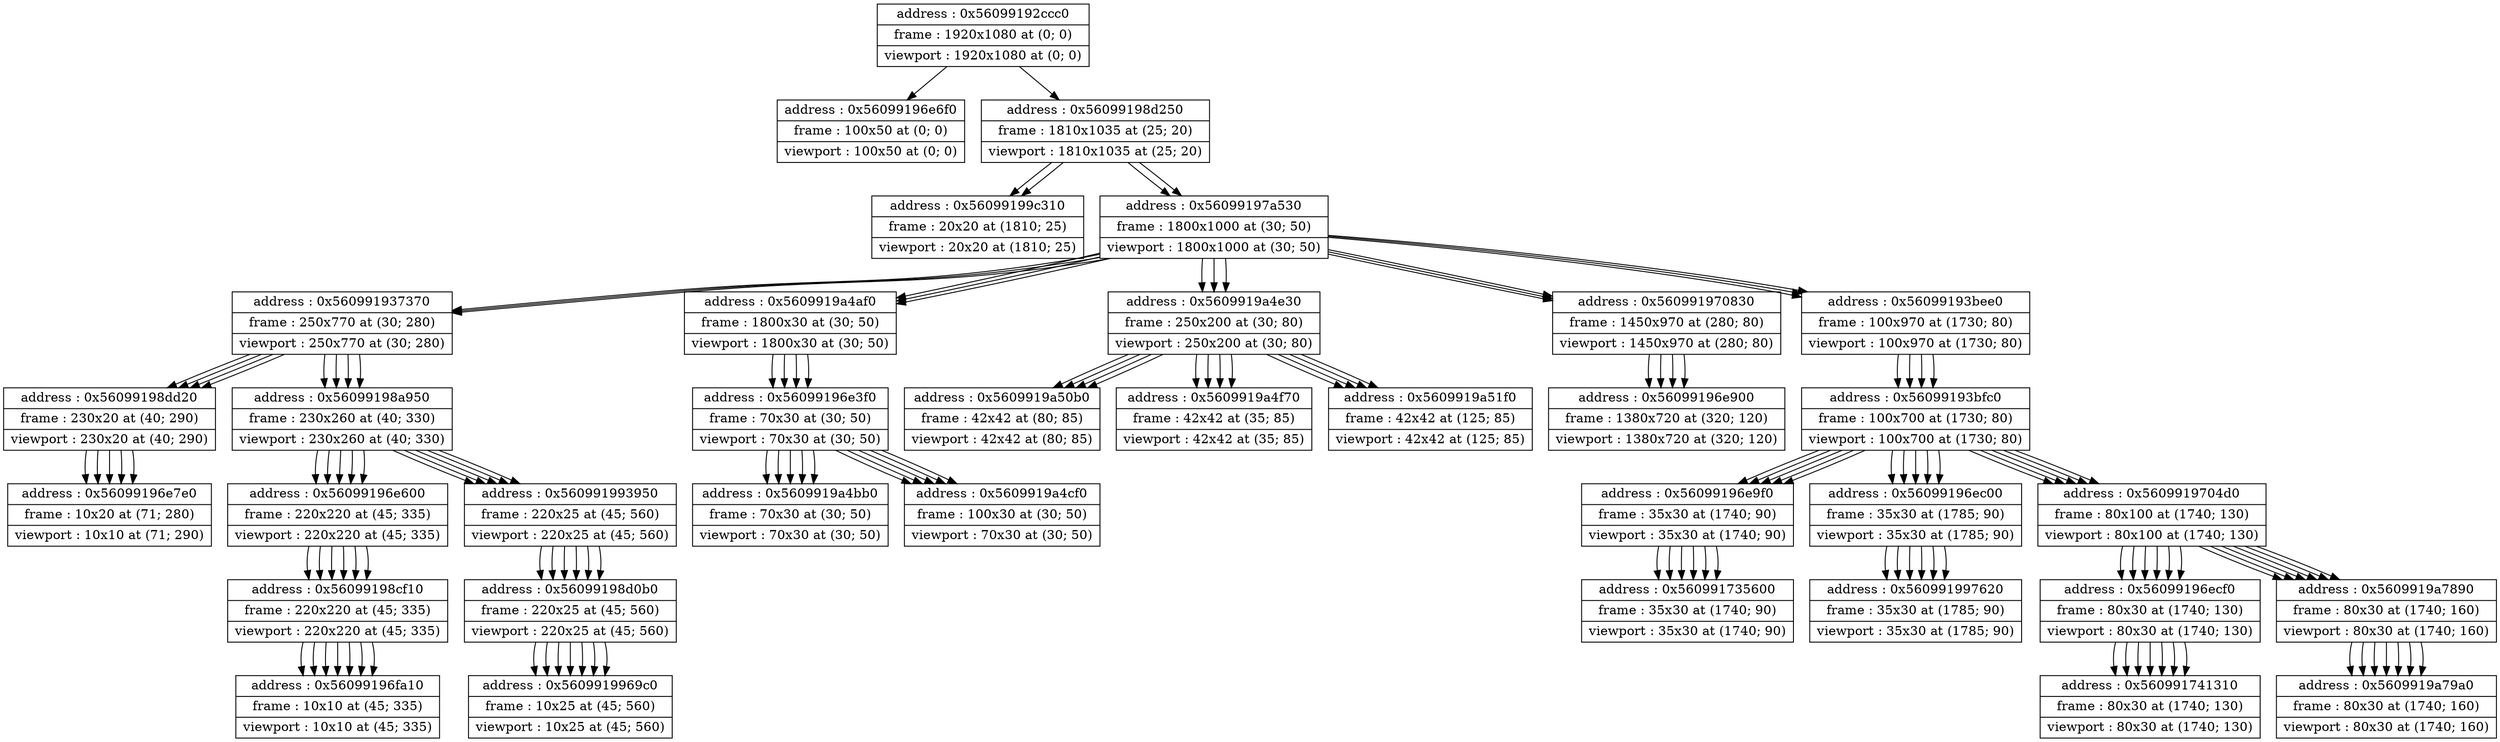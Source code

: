 digraph {
	node [shape=record]
	node0x56099196e6f0 [label = "{address : 0x56099196e6f0 |frame : 100x50 at (0; 0) |viewport : 100x50 at (0; 0)}"];

	node0x56099199c310 [label = "{address : 0x56099199c310 |frame : 20x20 at (1810; 25) |viewport : 20x20 at (1810; 25)}"];

	node0x56099193bfc0 [label = "{address : 0x56099193bfc0 |frame : 100x700 at (1730; 80) |viewport : 100x700 at (1730; 80)}"];

	 node0x56099193bfc0 -> node0x56099196e9f0 [color=black];
	node0x56099196e9f0 [label = "{address : 0x56099196e9f0 |frame : 35x30 at (1740; 90) |viewport : 35x30 at (1740; 90)}"];

	 node0x56099196e9f0 -> node0x560991735600 [color=black];
	node0x560991735600 [label = "{address : 0x560991735600 |frame : 35x30 at (1740; 90) |viewport : 35x30 at (1740; 90)}"];

	 node0x56099193bfc0 -> node0x56099196ec00 [color=black];
	node0x56099196ec00 [label = "{address : 0x56099196ec00 |frame : 35x30 at (1785; 90) |viewport : 35x30 at (1785; 90)}"];

	 node0x56099196ec00 -> node0x560991997620 [color=black];
	node0x560991997620 [label = "{address : 0x560991997620 |frame : 35x30 at (1785; 90) |viewport : 35x30 at (1785; 90)}"];

	 node0x56099193bfc0 -> node0x5609919704d0 [color=black];
	node0x5609919704d0 [label = "{address : 0x5609919704d0 |frame : 80x100 at (1740; 130) |viewport : 80x100 at (1740; 130)}"];

	 node0x5609919704d0 -> node0x56099196ecf0 [color=black];
	node0x56099196ecf0 [label = "{address : 0x56099196ecf0 |frame : 80x30 at (1740; 130) |viewport : 80x30 at (1740; 130)}"];

	 node0x56099196ecf0 -> node0x560991741310 [color=black];
	node0x560991741310 [label = "{address : 0x560991741310 |frame : 80x30 at (1740; 130) |viewport : 80x30 at (1740; 130)}"];

	 node0x5609919704d0 -> node0x5609919a7890 [color=black];
	node0x5609919a7890 [label = "{address : 0x5609919a7890 |frame : 80x30 at (1740; 160) |viewport : 80x30 at (1740; 160)}"];

	 node0x5609919a7890 -> node0x5609919a79a0 [color=black];
	node0x5609919a79a0 [label = "{address : 0x5609919a79a0 |frame : 80x30 at (1740; 160) |viewport : 80x30 at (1740; 160)}"];

	node0x5609919704d0 [label = "{address : 0x5609919704d0 |frame : 80x100 at (1740; 130) |viewport : 80x100 at (1740; 130)}"];

	 node0x5609919704d0 -> node0x56099196ecf0 [color=black];
	node0x56099196ecf0 [label = "{address : 0x56099196ecf0 |frame : 80x30 at (1740; 130) |viewport : 80x30 at (1740; 130)}"];

	 node0x56099196ecf0 -> node0x560991741310 [color=black];
	node0x560991741310 [label = "{address : 0x560991741310 |frame : 80x30 at (1740; 130) |viewport : 80x30 at (1740; 130)}"];

	 node0x5609919704d0 -> node0x5609919a7890 [color=black];
	node0x5609919a7890 [label = "{address : 0x5609919a7890 |frame : 80x30 at (1740; 160) |viewport : 80x30 at (1740; 160)}"];

	 node0x5609919a7890 -> node0x5609919a79a0 [color=black];
	node0x5609919a79a0 [label = "{address : 0x5609919a79a0 |frame : 80x30 at (1740; 160) |viewport : 80x30 at (1740; 160)}"];

	node0x560991937370 [label = "{address : 0x560991937370 |frame : 250x770 at (30; 280) |viewport : 250x770 at (30; 280)}"];

	 node0x560991937370 -> node0x56099198dd20 [color=black];
	node0x56099198dd20 [label = "{address : 0x56099198dd20 |frame : 230x20 at (40; 290) |viewport : 230x20 at (40; 290)}"];

	 node0x56099198dd20 -> node0x56099196e7e0 [color=black];
	node0x56099196e7e0 [label = "{address : 0x56099196e7e0 |frame : 10x20 at (71; 280) |viewport : 10x10 at (71; 290)}"];

	 node0x560991937370 -> node0x56099198a950 [color=black];
	node0x56099198a950 [label = "{address : 0x56099198a950 |frame : 230x260 at (40; 330) |viewport : 230x260 at (40; 330)}"];

	 node0x56099198a950 -> node0x56099196e600 [color=black];
	node0x56099196e600 [label = "{address : 0x56099196e600 |frame : 220x220 at (45; 335) |viewport : 220x220 at (45; 335)}"];

	 node0x56099196e600 -> node0x56099198cf10 [color=black];
	node0x56099198cf10 [label = "{address : 0x56099198cf10 |frame : 220x220 at (45; 335) |viewport : 220x220 at (45; 335)}"];

	 node0x56099198cf10 -> node0x56099196fa10 [color=black];
	node0x56099196fa10 [label = "{address : 0x56099196fa10 |frame : 10x10 at (45; 335) |viewport : 10x10 at (45; 335)}"];

	 node0x56099198a950 -> node0x560991993950 [color=black];
	node0x560991993950 [label = "{address : 0x560991993950 |frame : 220x25 at (45; 560) |viewport : 220x25 at (45; 560)}"];

	 node0x560991993950 -> node0x56099198d0b0 [color=black];
	node0x56099198d0b0 [label = "{address : 0x56099198d0b0 |frame : 220x25 at (45; 560) |viewport : 220x25 at (45; 560)}"];

	 node0x56099198d0b0 -> node0x5609919969c0 [color=black];
	node0x5609919969c0 [label = "{address : 0x5609919969c0 |frame : 10x25 at (45; 560) |viewport : 10x25 at (45; 560)}"];

	node0x5609919a50b0 [label = "{address : 0x5609919a50b0 |frame : 42x42 at (80; 85) |viewport : 42x42 at (80; 85)}"];

	node0x5609919a7890 [label = "{address : 0x5609919a7890 |frame : 80x30 at (1740; 160) |viewport : 80x30 at (1740; 160)}"];

	 node0x5609919a7890 -> node0x5609919a79a0 [color=black];
	node0x5609919a79a0 [label = "{address : 0x5609919a79a0 |frame : 80x30 at (1740; 160) |viewport : 80x30 at (1740; 160)}"];

	node0x56099198d250 [label = "{address : 0x56099198d250 |frame : 1810x1035 at (25; 20) |viewport : 1810x1035 at (25; 20)}"];

	 node0x56099198d250 -> node0x56099197a530 [color=black];
	node0x56099197a530 [label = "{address : 0x56099197a530 |frame : 1800x1000 at (30; 50) |viewport : 1800x1000 at (30; 50)}"];

	 node0x56099197a530 -> node0x5609919a4af0 [color=black];
	node0x5609919a4af0 [label = "{address : 0x5609919a4af0 |frame : 1800x30 at (30; 50) |viewport : 1800x30 at (30; 50)}"];

	 node0x5609919a4af0 -> node0x56099196e3f0 [color=black];
	node0x56099196e3f0 [label = "{address : 0x56099196e3f0 |frame : 70x30 at (30; 50) |viewport : 70x30 at (30; 50)}"];

	 node0x56099196e3f0 -> node0x5609919a4bb0 [color=black];
	node0x5609919a4bb0 [label = "{address : 0x5609919a4bb0 |frame : 70x30 at (30; 50) |viewport : 70x30 at (30; 50)}"];

	 node0x56099196e3f0 -> node0x5609919a4cf0 [color=black];
	node0x5609919a4cf0 [label = "{address : 0x5609919a4cf0 |frame : 100x30 at (30; 50) |viewport : 70x30 at (30; 50)}"];

	 node0x56099197a530 -> node0x5609919a4e30 [color=black];
	node0x5609919a4e30 [label = "{address : 0x5609919a4e30 |frame : 250x200 at (30; 80) |viewport : 250x200 at (30; 80)}"];

	 node0x5609919a4e30 -> node0x5609919a4f70 [color=black];
	node0x5609919a4f70 [label = "{address : 0x5609919a4f70 |frame : 42x42 at (35; 85) |viewport : 42x42 at (35; 85)}"];

	 node0x5609919a4e30 -> node0x5609919a50b0 [color=black];
	node0x5609919a50b0 [label = "{address : 0x5609919a50b0 |frame : 42x42 at (80; 85) |viewport : 42x42 at (80; 85)}"];

	 node0x5609919a4e30 -> node0x5609919a51f0 [color=black];
	node0x5609919a51f0 [label = "{address : 0x5609919a51f0 |frame : 42x42 at (125; 85) |viewport : 42x42 at (125; 85)}"];

	 node0x56099197a530 -> node0x560991937370 [color=black];
	node0x560991937370 [label = "{address : 0x560991937370 |frame : 250x770 at (30; 280) |viewport : 250x770 at (30; 280)}"];

	 node0x560991937370 -> node0x56099198dd20 [color=black];
	node0x56099198dd20 [label = "{address : 0x56099198dd20 |frame : 230x20 at (40; 290) |viewport : 230x20 at (40; 290)}"];

	 node0x56099198dd20 -> node0x56099196e7e0 [color=black];
	node0x56099196e7e0 [label = "{address : 0x56099196e7e0 |frame : 10x20 at (71; 280) |viewport : 10x10 at (71; 290)}"];

	 node0x560991937370 -> node0x56099198a950 [color=black];
	node0x56099198a950 [label = "{address : 0x56099198a950 |frame : 230x260 at (40; 330) |viewport : 230x260 at (40; 330)}"];

	 node0x56099198a950 -> node0x56099196e600 [color=black];
	node0x56099196e600 [label = "{address : 0x56099196e600 |frame : 220x220 at (45; 335) |viewport : 220x220 at (45; 335)}"];

	 node0x56099196e600 -> node0x56099198cf10 [color=black];
	node0x56099198cf10 [label = "{address : 0x56099198cf10 |frame : 220x220 at (45; 335) |viewport : 220x220 at (45; 335)}"];

	 node0x56099198cf10 -> node0x56099196fa10 [color=black];
	node0x56099196fa10 [label = "{address : 0x56099196fa10 |frame : 10x10 at (45; 335) |viewport : 10x10 at (45; 335)}"];

	 node0x56099198a950 -> node0x560991993950 [color=black];
	node0x560991993950 [label = "{address : 0x560991993950 |frame : 220x25 at (45; 560) |viewport : 220x25 at (45; 560)}"];

	 node0x560991993950 -> node0x56099198d0b0 [color=black];
	node0x56099198d0b0 [label = "{address : 0x56099198d0b0 |frame : 220x25 at (45; 560) |viewport : 220x25 at (45; 560)}"];

	 node0x56099198d0b0 -> node0x5609919969c0 [color=black];
	node0x5609919969c0 [label = "{address : 0x5609919969c0 |frame : 10x25 at (45; 560) |viewport : 10x25 at (45; 560)}"];

	 node0x56099197a530 -> node0x560991970830 [color=black];
	node0x560991970830 [label = "{address : 0x560991970830 |frame : 1450x970 at (280; 80) |viewport : 1450x970 at (280; 80)}"];

	 node0x560991970830 -> node0x56099196e900 [color=black];
	node0x56099196e900 [label = "{address : 0x56099196e900 |frame : 1380x720 at (320; 120) |viewport : 1380x720 at (320; 120)}"];

	 node0x56099197a530 -> node0x56099193bee0 [color=black];
	node0x56099193bee0 [label = "{address : 0x56099193bee0 |frame : 100x970 at (1730; 80) |viewport : 100x970 at (1730; 80)}"];

	 node0x56099193bee0 -> node0x56099193bfc0 [color=black];
	node0x56099193bfc0 [label = "{address : 0x56099193bfc0 |frame : 100x700 at (1730; 80) |viewport : 100x700 at (1730; 80)}"];

	 node0x56099193bfc0 -> node0x56099196e9f0 [color=black];
	node0x56099196e9f0 [label = "{address : 0x56099196e9f0 |frame : 35x30 at (1740; 90) |viewport : 35x30 at (1740; 90)}"];

	 node0x56099196e9f0 -> node0x560991735600 [color=black];
	node0x560991735600 [label = "{address : 0x560991735600 |frame : 35x30 at (1740; 90) |viewport : 35x30 at (1740; 90)}"];

	 node0x56099193bfc0 -> node0x56099196ec00 [color=black];
	node0x56099196ec00 [label = "{address : 0x56099196ec00 |frame : 35x30 at (1785; 90) |viewport : 35x30 at (1785; 90)}"];

	 node0x56099196ec00 -> node0x560991997620 [color=black];
	node0x560991997620 [label = "{address : 0x560991997620 |frame : 35x30 at (1785; 90) |viewport : 35x30 at (1785; 90)}"];

	 node0x56099193bfc0 -> node0x5609919704d0 [color=black];
	node0x5609919704d0 [label = "{address : 0x5609919704d0 |frame : 80x100 at (1740; 130) |viewport : 80x100 at (1740; 130)}"];

	 node0x5609919704d0 -> node0x56099196ecf0 [color=black];
	node0x56099196ecf0 [label = "{address : 0x56099196ecf0 |frame : 80x30 at (1740; 130) |viewport : 80x30 at (1740; 130)}"];

	 node0x56099196ecf0 -> node0x560991741310 [color=black];
	node0x560991741310 [label = "{address : 0x560991741310 |frame : 80x30 at (1740; 130) |viewport : 80x30 at (1740; 130)}"];

	 node0x5609919704d0 -> node0x5609919a7890 [color=black];
	node0x5609919a7890 [label = "{address : 0x5609919a7890 |frame : 80x30 at (1740; 160) |viewport : 80x30 at (1740; 160)}"];

	 node0x5609919a7890 -> node0x5609919a79a0 [color=black];
	node0x5609919a79a0 [label = "{address : 0x5609919a79a0 |frame : 80x30 at (1740; 160) |viewport : 80x30 at (1740; 160)}"];

	 node0x56099198d250 -> node0x56099199c310 [color=black];
	node0x56099199c310 [label = "{address : 0x56099199c310 |frame : 20x20 at (1810; 25) |viewport : 20x20 at (1810; 25)}"];

	node0x56099196e7e0 [label = "{address : 0x56099196e7e0 |frame : 10x20 at (71; 280) |viewport : 10x10 at (71; 290)}"];

	node0x5609919a51f0 [label = "{address : 0x5609919a51f0 |frame : 42x42 at (125; 85) |viewport : 42x42 at (125; 85)}"];

	node0x5609919a4f70 [label = "{address : 0x5609919a4f70 |frame : 42x42 at (35; 85) |viewport : 42x42 at (35; 85)}"];

	node0x56099197a530 [label = "{address : 0x56099197a530 |frame : 1800x1000 at (30; 50) |viewport : 1800x1000 at (30; 50)}"];

	 node0x56099197a530 -> node0x5609919a4af0 [color=black];
	node0x5609919a4af0 [label = "{address : 0x5609919a4af0 |frame : 1800x30 at (30; 50) |viewport : 1800x30 at (30; 50)}"];

	 node0x5609919a4af0 -> node0x56099196e3f0 [color=black];
	node0x56099196e3f0 [label = "{address : 0x56099196e3f0 |frame : 70x30 at (30; 50) |viewport : 70x30 at (30; 50)}"];

	 node0x56099196e3f0 -> node0x5609919a4bb0 [color=black];
	node0x5609919a4bb0 [label = "{address : 0x5609919a4bb0 |frame : 70x30 at (30; 50) |viewport : 70x30 at (30; 50)}"];

	 node0x56099196e3f0 -> node0x5609919a4cf0 [color=black];
	node0x5609919a4cf0 [label = "{address : 0x5609919a4cf0 |frame : 100x30 at (30; 50) |viewport : 70x30 at (30; 50)}"];

	 node0x56099197a530 -> node0x5609919a4e30 [color=black];
	node0x5609919a4e30 [label = "{address : 0x5609919a4e30 |frame : 250x200 at (30; 80) |viewport : 250x200 at (30; 80)}"];

	 node0x5609919a4e30 -> node0x5609919a4f70 [color=black];
	node0x5609919a4f70 [label = "{address : 0x5609919a4f70 |frame : 42x42 at (35; 85) |viewport : 42x42 at (35; 85)}"];

	 node0x5609919a4e30 -> node0x5609919a50b0 [color=black];
	node0x5609919a50b0 [label = "{address : 0x5609919a50b0 |frame : 42x42 at (80; 85) |viewport : 42x42 at (80; 85)}"];

	 node0x5609919a4e30 -> node0x5609919a51f0 [color=black];
	node0x5609919a51f0 [label = "{address : 0x5609919a51f0 |frame : 42x42 at (125; 85) |viewport : 42x42 at (125; 85)}"];

	 node0x56099197a530 -> node0x560991937370 [color=black];
	node0x560991937370 [label = "{address : 0x560991937370 |frame : 250x770 at (30; 280) |viewport : 250x770 at (30; 280)}"];

	 node0x560991937370 -> node0x56099198dd20 [color=black];
	node0x56099198dd20 [label = "{address : 0x56099198dd20 |frame : 230x20 at (40; 290) |viewport : 230x20 at (40; 290)}"];

	 node0x56099198dd20 -> node0x56099196e7e0 [color=black];
	node0x56099196e7e0 [label = "{address : 0x56099196e7e0 |frame : 10x20 at (71; 280) |viewport : 10x10 at (71; 290)}"];

	 node0x560991937370 -> node0x56099198a950 [color=black];
	node0x56099198a950 [label = "{address : 0x56099198a950 |frame : 230x260 at (40; 330) |viewport : 230x260 at (40; 330)}"];

	 node0x56099198a950 -> node0x56099196e600 [color=black];
	node0x56099196e600 [label = "{address : 0x56099196e600 |frame : 220x220 at (45; 335) |viewport : 220x220 at (45; 335)}"];

	 node0x56099196e600 -> node0x56099198cf10 [color=black];
	node0x56099198cf10 [label = "{address : 0x56099198cf10 |frame : 220x220 at (45; 335) |viewport : 220x220 at (45; 335)}"];

	 node0x56099198cf10 -> node0x56099196fa10 [color=black];
	node0x56099196fa10 [label = "{address : 0x56099196fa10 |frame : 10x10 at (45; 335) |viewport : 10x10 at (45; 335)}"];

	 node0x56099198a950 -> node0x560991993950 [color=black];
	node0x560991993950 [label = "{address : 0x560991993950 |frame : 220x25 at (45; 560) |viewport : 220x25 at (45; 560)}"];

	 node0x560991993950 -> node0x56099198d0b0 [color=black];
	node0x56099198d0b0 [label = "{address : 0x56099198d0b0 |frame : 220x25 at (45; 560) |viewport : 220x25 at (45; 560)}"];

	 node0x56099198d0b0 -> node0x5609919969c0 [color=black];
	node0x5609919969c0 [label = "{address : 0x5609919969c0 |frame : 10x25 at (45; 560) |viewport : 10x25 at (45; 560)}"];

	 node0x56099197a530 -> node0x560991970830 [color=black];
	node0x560991970830 [label = "{address : 0x560991970830 |frame : 1450x970 at (280; 80) |viewport : 1450x970 at (280; 80)}"];

	 node0x560991970830 -> node0x56099196e900 [color=black];
	node0x56099196e900 [label = "{address : 0x56099196e900 |frame : 1380x720 at (320; 120) |viewport : 1380x720 at (320; 120)}"];

	 node0x56099197a530 -> node0x56099193bee0 [color=black];
	node0x56099193bee0 [label = "{address : 0x56099193bee0 |frame : 100x970 at (1730; 80) |viewport : 100x970 at (1730; 80)}"];

	 node0x56099193bee0 -> node0x56099193bfc0 [color=black];
	node0x56099193bfc0 [label = "{address : 0x56099193bfc0 |frame : 100x700 at (1730; 80) |viewport : 100x700 at (1730; 80)}"];

	 node0x56099193bfc0 -> node0x56099196e9f0 [color=black];
	node0x56099196e9f0 [label = "{address : 0x56099196e9f0 |frame : 35x30 at (1740; 90) |viewport : 35x30 at (1740; 90)}"];

	 node0x56099196e9f0 -> node0x560991735600 [color=black];
	node0x560991735600 [label = "{address : 0x560991735600 |frame : 35x30 at (1740; 90) |viewport : 35x30 at (1740; 90)}"];

	 node0x56099193bfc0 -> node0x56099196ec00 [color=black];
	node0x56099196ec00 [label = "{address : 0x56099196ec00 |frame : 35x30 at (1785; 90) |viewport : 35x30 at (1785; 90)}"];

	 node0x56099196ec00 -> node0x560991997620 [color=black];
	node0x560991997620 [label = "{address : 0x560991997620 |frame : 35x30 at (1785; 90) |viewport : 35x30 at (1785; 90)}"];

	 node0x56099193bfc0 -> node0x5609919704d0 [color=black];
	node0x5609919704d0 [label = "{address : 0x5609919704d0 |frame : 80x100 at (1740; 130) |viewport : 80x100 at (1740; 130)}"];

	 node0x5609919704d0 -> node0x56099196ecf0 [color=black];
	node0x56099196ecf0 [label = "{address : 0x56099196ecf0 |frame : 80x30 at (1740; 130) |viewport : 80x30 at (1740; 130)}"];

	 node0x56099196ecf0 -> node0x560991741310 [color=black];
	node0x560991741310 [label = "{address : 0x560991741310 |frame : 80x30 at (1740; 130) |viewport : 80x30 at (1740; 130)}"];

	 node0x5609919704d0 -> node0x5609919a7890 [color=black];
	node0x5609919a7890 [label = "{address : 0x5609919a7890 |frame : 80x30 at (1740; 160) |viewport : 80x30 at (1740; 160)}"];

	 node0x5609919a7890 -> node0x5609919a79a0 [color=black];
	node0x5609919a79a0 [label = "{address : 0x5609919a79a0 |frame : 80x30 at (1740; 160) |viewport : 80x30 at (1740; 160)}"];

	node0x5609919a4bb0 [label = "{address : 0x5609919a4bb0 |frame : 70x30 at (30; 50) |viewport : 70x30 at (30; 50)}"];

	node0x56099196ecf0 [label = "{address : 0x56099196ecf0 |frame : 80x30 at (1740; 130) |viewport : 80x30 at (1740; 130)}"];

	 node0x56099196ecf0 -> node0x560991741310 [color=black];
	node0x560991741310 [label = "{address : 0x560991741310 |frame : 80x30 at (1740; 130) |viewport : 80x30 at (1740; 130)}"];

	node0x5609919a4cf0 [label = "{address : 0x5609919a4cf0 |frame : 100x30 at (30; 50) |viewport : 70x30 at (30; 50)}"];

	node0x5609919a4e30 [label = "{address : 0x5609919a4e30 |frame : 250x200 at (30; 80) |viewport : 250x200 at (30; 80)}"];

	 node0x5609919a4e30 -> node0x5609919a4f70 [color=black];
	node0x5609919a4f70 [label = "{address : 0x5609919a4f70 |frame : 42x42 at (35; 85) |viewport : 42x42 at (35; 85)}"];

	 node0x5609919a4e30 -> node0x5609919a50b0 [color=black];
	node0x5609919a50b0 [label = "{address : 0x5609919a50b0 |frame : 42x42 at (80; 85) |viewport : 42x42 at (80; 85)}"];

	 node0x5609919a4e30 -> node0x5609919a51f0 [color=black];
	node0x5609919a51f0 [label = "{address : 0x5609919a51f0 |frame : 42x42 at (125; 85) |viewport : 42x42 at (125; 85)}"];

	node0x5609919a4af0 [label = "{address : 0x5609919a4af0 |frame : 1800x30 at (30; 50) |viewport : 1800x30 at (30; 50)}"];

	 node0x5609919a4af0 -> node0x56099196e3f0 [color=black];
	node0x56099196e3f0 [label = "{address : 0x56099196e3f0 |frame : 70x30 at (30; 50) |viewport : 70x30 at (30; 50)}"];

	 node0x56099196e3f0 -> node0x5609919a4bb0 [color=black];
	node0x5609919a4bb0 [label = "{address : 0x5609919a4bb0 |frame : 70x30 at (30; 50) |viewport : 70x30 at (30; 50)}"];

	 node0x56099196e3f0 -> node0x5609919a4cf0 [color=black];
	node0x5609919a4cf0 [label = "{address : 0x5609919a4cf0 |frame : 100x30 at (30; 50) |viewport : 70x30 at (30; 50)}"];

	node0x560991970830 [label = "{address : 0x560991970830 |frame : 1450x970 at (280; 80) |viewport : 1450x970 at (280; 80)}"];

	 node0x560991970830 -> node0x56099196e900 [color=black];
	node0x56099196e900 [label = "{address : 0x56099196e900 |frame : 1380x720 at (320; 120) |viewport : 1380x720 at (320; 120)}"];

	node0x56099192ccc0 [label = "{address : 0x56099192ccc0 |frame : 1920x1080 at (0; 0) |viewport : 1920x1080 at (0; 0)}"];

	 node0x56099192ccc0 -> node0x56099198d250 [color=black];
	node0x56099198d250 [label = "{address : 0x56099198d250 |frame : 1810x1035 at (25; 20) |viewport : 1810x1035 at (25; 20)}"];

	 node0x56099198d250 -> node0x56099197a530 [color=black];
	node0x56099197a530 [label = "{address : 0x56099197a530 |frame : 1800x1000 at (30; 50) |viewport : 1800x1000 at (30; 50)}"];

	 node0x56099197a530 -> node0x5609919a4af0 [color=black];
	node0x5609919a4af0 [label = "{address : 0x5609919a4af0 |frame : 1800x30 at (30; 50) |viewport : 1800x30 at (30; 50)}"];

	 node0x5609919a4af0 -> node0x56099196e3f0 [color=black];
	node0x56099196e3f0 [label = "{address : 0x56099196e3f0 |frame : 70x30 at (30; 50) |viewport : 70x30 at (30; 50)}"];

	 node0x56099196e3f0 -> node0x5609919a4bb0 [color=black];
	node0x5609919a4bb0 [label = "{address : 0x5609919a4bb0 |frame : 70x30 at (30; 50) |viewport : 70x30 at (30; 50)}"];

	 node0x56099196e3f0 -> node0x5609919a4cf0 [color=black];
	node0x5609919a4cf0 [label = "{address : 0x5609919a4cf0 |frame : 100x30 at (30; 50) |viewport : 70x30 at (30; 50)}"];

	 node0x56099197a530 -> node0x5609919a4e30 [color=black];
	node0x5609919a4e30 [label = "{address : 0x5609919a4e30 |frame : 250x200 at (30; 80) |viewport : 250x200 at (30; 80)}"];

	 node0x5609919a4e30 -> node0x5609919a4f70 [color=black];
	node0x5609919a4f70 [label = "{address : 0x5609919a4f70 |frame : 42x42 at (35; 85) |viewport : 42x42 at (35; 85)}"];

	 node0x5609919a4e30 -> node0x5609919a50b0 [color=black];
	node0x5609919a50b0 [label = "{address : 0x5609919a50b0 |frame : 42x42 at (80; 85) |viewport : 42x42 at (80; 85)}"];

	 node0x5609919a4e30 -> node0x5609919a51f0 [color=black];
	node0x5609919a51f0 [label = "{address : 0x5609919a51f0 |frame : 42x42 at (125; 85) |viewport : 42x42 at (125; 85)}"];

	 node0x56099197a530 -> node0x560991937370 [color=black];
	node0x560991937370 [label = "{address : 0x560991937370 |frame : 250x770 at (30; 280) |viewport : 250x770 at (30; 280)}"];

	 node0x560991937370 -> node0x56099198dd20 [color=black];
	node0x56099198dd20 [label = "{address : 0x56099198dd20 |frame : 230x20 at (40; 290) |viewport : 230x20 at (40; 290)}"];

	 node0x56099198dd20 -> node0x56099196e7e0 [color=black];
	node0x56099196e7e0 [label = "{address : 0x56099196e7e0 |frame : 10x20 at (71; 280) |viewport : 10x10 at (71; 290)}"];

	 node0x560991937370 -> node0x56099198a950 [color=black];
	node0x56099198a950 [label = "{address : 0x56099198a950 |frame : 230x260 at (40; 330) |viewport : 230x260 at (40; 330)}"];

	 node0x56099198a950 -> node0x56099196e600 [color=black];
	node0x56099196e600 [label = "{address : 0x56099196e600 |frame : 220x220 at (45; 335) |viewport : 220x220 at (45; 335)}"];

	 node0x56099196e600 -> node0x56099198cf10 [color=black];
	node0x56099198cf10 [label = "{address : 0x56099198cf10 |frame : 220x220 at (45; 335) |viewport : 220x220 at (45; 335)}"];

	 node0x56099198cf10 -> node0x56099196fa10 [color=black];
	node0x56099196fa10 [label = "{address : 0x56099196fa10 |frame : 10x10 at (45; 335) |viewport : 10x10 at (45; 335)}"];

	 node0x56099198a950 -> node0x560991993950 [color=black];
	node0x560991993950 [label = "{address : 0x560991993950 |frame : 220x25 at (45; 560) |viewport : 220x25 at (45; 560)}"];

	 node0x560991993950 -> node0x56099198d0b0 [color=black];
	node0x56099198d0b0 [label = "{address : 0x56099198d0b0 |frame : 220x25 at (45; 560) |viewport : 220x25 at (45; 560)}"];

	 node0x56099198d0b0 -> node0x5609919969c0 [color=black];
	node0x5609919969c0 [label = "{address : 0x5609919969c0 |frame : 10x25 at (45; 560) |viewport : 10x25 at (45; 560)}"];

	 node0x56099197a530 -> node0x560991970830 [color=black];
	node0x560991970830 [label = "{address : 0x560991970830 |frame : 1450x970 at (280; 80) |viewport : 1450x970 at (280; 80)}"];

	 node0x560991970830 -> node0x56099196e900 [color=black];
	node0x56099196e900 [label = "{address : 0x56099196e900 |frame : 1380x720 at (320; 120) |viewport : 1380x720 at (320; 120)}"];

	 node0x56099197a530 -> node0x56099193bee0 [color=black];
	node0x56099193bee0 [label = "{address : 0x56099193bee0 |frame : 100x970 at (1730; 80) |viewport : 100x970 at (1730; 80)}"];

	 node0x56099193bee0 -> node0x56099193bfc0 [color=black];
	node0x56099193bfc0 [label = "{address : 0x56099193bfc0 |frame : 100x700 at (1730; 80) |viewport : 100x700 at (1730; 80)}"];

	 node0x56099193bfc0 -> node0x56099196e9f0 [color=black];
	node0x56099196e9f0 [label = "{address : 0x56099196e9f0 |frame : 35x30 at (1740; 90) |viewport : 35x30 at (1740; 90)}"];

	 node0x56099196e9f0 -> node0x560991735600 [color=black];
	node0x560991735600 [label = "{address : 0x560991735600 |frame : 35x30 at (1740; 90) |viewport : 35x30 at (1740; 90)}"];

	 node0x56099193bfc0 -> node0x56099196ec00 [color=black];
	node0x56099196ec00 [label = "{address : 0x56099196ec00 |frame : 35x30 at (1785; 90) |viewport : 35x30 at (1785; 90)}"];

	 node0x56099196ec00 -> node0x560991997620 [color=black];
	node0x560991997620 [label = "{address : 0x560991997620 |frame : 35x30 at (1785; 90) |viewport : 35x30 at (1785; 90)}"];

	 node0x56099193bfc0 -> node0x5609919704d0 [color=black];
	node0x5609919704d0 [label = "{address : 0x5609919704d0 |frame : 80x100 at (1740; 130) |viewport : 80x100 at (1740; 130)}"];

	 node0x5609919704d0 -> node0x56099196ecf0 [color=black];
	node0x56099196ecf0 [label = "{address : 0x56099196ecf0 |frame : 80x30 at (1740; 130) |viewport : 80x30 at (1740; 130)}"];

	 node0x56099196ecf0 -> node0x560991741310 [color=black];
	node0x560991741310 [label = "{address : 0x560991741310 |frame : 80x30 at (1740; 130) |viewport : 80x30 at (1740; 130)}"];

	 node0x5609919704d0 -> node0x5609919a7890 [color=black];
	node0x5609919a7890 [label = "{address : 0x5609919a7890 |frame : 80x30 at (1740; 160) |viewport : 80x30 at (1740; 160)}"];

	 node0x5609919a7890 -> node0x5609919a79a0 [color=black];
	node0x5609919a79a0 [label = "{address : 0x5609919a79a0 |frame : 80x30 at (1740; 160) |viewport : 80x30 at (1740; 160)}"];

	 node0x56099198d250 -> node0x56099199c310 [color=black];
	node0x56099199c310 [label = "{address : 0x56099199c310 |frame : 20x20 at (1810; 25) |viewport : 20x20 at (1810; 25)}"];

	 node0x56099192ccc0 -> node0x56099196e6f0 [color=black];
	node0x56099196e6f0 [label = "{address : 0x56099196e6f0 |frame : 100x50 at (0; 0) |viewport : 100x50 at (0; 0)}"];

	node0x56099193bee0 [label = "{address : 0x56099193bee0 |frame : 100x970 at (1730; 80) |viewport : 100x970 at (1730; 80)}"];

	 node0x56099193bee0 -> node0x56099193bfc0 [color=black];
	node0x56099193bfc0 [label = "{address : 0x56099193bfc0 |frame : 100x700 at (1730; 80) |viewport : 100x700 at (1730; 80)}"];

	 node0x56099193bfc0 -> node0x56099196e9f0 [color=black];
	node0x56099196e9f0 [label = "{address : 0x56099196e9f0 |frame : 35x30 at (1740; 90) |viewport : 35x30 at (1740; 90)}"];

	 node0x56099196e9f0 -> node0x560991735600 [color=black];
	node0x560991735600 [label = "{address : 0x560991735600 |frame : 35x30 at (1740; 90) |viewport : 35x30 at (1740; 90)}"];

	 node0x56099193bfc0 -> node0x56099196ec00 [color=black];
	node0x56099196ec00 [label = "{address : 0x56099196ec00 |frame : 35x30 at (1785; 90) |viewport : 35x30 at (1785; 90)}"];

	 node0x56099196ec00 -> node0x560991997620 [color=black];
	node0x560991997620 [label = "{address : 0x560991997620 |frame : 35x30 at (1785; 90) |viewport : 35x30 at (1785; 90)}"];

	 node0x56099193bfc0 -> node0x5609919704d0 [color=black];
	node0x5609919704d0 [label = "{address : 0x5609919704d0 |frame : 80x100 at (1740; 130) |viewport : 80x100 at (1740; 130)}"];

	 node0x5609919704d0 -> node0x56099196ecf0 [color=black];
	node0x56099196ecf0 [label = "{address : 0x56099196ecf0 |frame : 80x30 at (1740; 130) |viewport : 80x30 at (1740; 130)}"];

	 node0x56099196ecf0 -> node0x560991741310 [color=black];
	node0x560991741310 [label = "{address : 0x560991741310 |frame : 80x30 at (1740; 130) |viewport : 80x30 at (1740; 130)}"];

	 node0x5609919704d0 -> node0x5609919a7890 [color=black];
	node0x5609919a7890 [label = "{address : 0x5609919a7890 |frame : 80x30 at (1740; 160) |viewport : 80x30 at (1740; 160)}"];

	 node0x5609919a7890 -> node0x5609919a79a0 [color=black];
	node0x5609919a79a0 [label = "{address : 0x5609919a79a0 |frame : 80x30 at (1740; 160) |viewport : 80x30 at (1740; 160)}"];

	node0x560991735600 [label = "{address : 0x560991735600 |frame : 35x30 at (1740; 90) |viewport : 35x30 at (1740; 90)}"];

	node0x56099196e600 [label = "{address : 0x56099196e600 |frame : 220x220 at (45; 335) |viewport : 220x220 at (45; 335)}"];

	 node0x56099196e600 -> node0x56099198cf10 [color=black];
	node0x56099198cf10 [label = "{address : 0x56099198cf10 |frame : 220x220 at (45; 335) |viewport : 220x220 at (45; 335)}"];

	 node0x56099198cf10 -> node0x56099196fa10 [color=black];
	node0x56099196fa10 [label = "{address : 0x56099196fa10 |frame : 10x10 at (45; 335) |viewport : 10x10 at (45; 335)}"];

	node0x560991741310 [label = "{address : 0x560991741310 |frame : 80x30 at (1740; 130) |viewport : 80x30 at (1740; 130)}"];

	node0x56099198a950 [label = "{address : 0x56099198a950 |frame : 230x260 at (40; 330) |viewport : 230x260 at (40; 330)}"];

	 node0x56099198a950 -> node0x56099196e600 [color=black];
	node0x56099196e600 [label = "{address : 0x56099196e600 |frame : 220x220 at (45; 335) |viewport : 220x220 at (45; 335)}"];

	 node0x56099196e600 -> node0x56099198cf10 [color=black];
	node0x56099198cf10 [label = "{address : 0x56099198cf10 |frame : 220x220 at (45; 335) |viewport : 220x220 at (45; 335)}"];

	 node0x56099198cf10 -> node0x56099196fa10 [color=black];
	node0x56099196fa10 [label = "{address : 0x56099196fa10 |frame : 10x10 at (45; 335) |viewport : 10x10 at (45; 335)}"];

	 node0x56099198a950 -> node0x560991993950 [color=black];
	node0x560991993950 [label = "{address : 0x560991993950 |frame : 220x25 at (45; 560) |viewport : 220x25 at (45; 560)}"];

	 node0x560991993950 -> node0x56099198d0b0 [color=black];
	node0x56099198d0b0 [label = "{address : 0x56099198d0b0 |frame : 220x25 at (45; 560) |viewport : 220x25 at (45; 560)}"];

	 node0x56099198d0b0 -> node0x5609919969c0 [color=black];
	node0x5609919969c0 [label = "{address : 0x5609919969c0 |frame : 10x25 at (45; 560) |viewport : 10x25 at (45; 560)}"];

	node0x560991997620 [label = "{address : 0x560991997620 |frame : 35x30 at (1785; 90) |viewport : 35x30 at (1785; 90)}"];

	node0x5609919969c0 [label = "{address : 0x5609919969c0 |frame : 10x25 at (45; 560) |viewport : 10x25 at (45; 560)}"];

	node0x5609919a79a0 [label = "{address : 0x5609919a79a0 |frame : 80x30 at (1740; 160) |viewport : 80x30 at (1740; 160)}"];

	node0x56099196e9f0 [label = "{address : 0x56099196e9f0 |frame : 35x30 at (1740; 90) |viewport : 35x30 at (1740; 90)}"];

	 node0x56099196e9f0 -> node0x560991735600 [color=black];
	node0x560991735600 [label = "{address : 0x560991735600 |frame : 35x30 at (1740; 90) |viewport : 35x30 at (1740; 90)}"];

	node0x56099198d0b0 [label = "{address : 0x56099198d0b0 |frame : 220x25 at (45; 560) |viewport : 220x25 at (45; 560)}"];

	 node0x56099198d0b0 -> node0x5609919969c0 [color=black];
	node0x5609919969c0 [label = "{address : 0x5609919969c0 |frame : 10x25 at (45; 560) |viewport : 10x25 at (45; 560)}"];

	node0x56099196fa10 [label = "{address : 0x56099196fa10 |frame : 10x10 at (45; 335) |viewport : 10x10 at (45; 335)}"];

	node0x56099198dd20 [label = "{address : 0x56099198dd20 |frame : 230x20 at (40; 290) |viewport : 230x20 at (40; 290)}"];

	 node0x56099198dd20 -> node0x56099196e7e0 [color=black];
	node0x56099196e7e0 [label = "{address : 0x56099196e7e0 |frame : 10x20 at (71; 280) |viewport : 10x10 at (71; 290)}"];

	node0x56099196e3f0 [label = "{address : 0x56099196e3f0 |frame : 70x30 at (30; 50) |viewport : 70x30 at (30; 50)}"];

	 node0x56099196e3f0 -> node0x5609919a4bb0 [color=black];
	node0x5609919a4bb0 [label = "{address : 0x5609919a4bb0 |frame : 70x30 at (30; 50) |viewport : 70x30 at (30; 50)}"];

	 node0x56099196e3f0 -> node0x5609919a4cf0 [color=black];
	node0x5609919a4cf0 [label = "{address : 0x5609919a4cf0 |frame : 100x30 at (30; 50) |viewport : 70x30 at (30; 50)}"];

	node0x560991993950 [label = "{address : 0x560991993950 |frame : 220x25 at (45; 560) |viewport : 220x25 at (45; 560)}"];

	 node0x560991993950 -> node0x56099198d0b0 [color=black];
	node0x56099198d0b0 [label = "{address : 0x56099198d0b0 |frame : 220x25 at (45; 560) |viewport : 220x25 at (45; 560)}"];

	 node0x56099198d0b0 -> node0x5609919969c0 [color=black];
	node0x5609919969c0 [label = "{address : 0x5609919969c0 |frame : 10x25 at (45; 560) |viewport : 10x25 at (45; 560)}"];

	node0x56099196e900 [label = "{address : 0x56099196e900 |frame : 1380x720 at (320; 120) |viewport : 1380x720 at (320; 120)}"];

	node0x56099198cf10 [label = "{address : 0x56099198cf10 |frame : 220x220 at (45; 335) |viewport : 220x220 at (45; 335)}"];

	 node0x56099198cf10 -> node0x56099196fa10 [color=black];
	node0x56099196fa10 [label = "{address : 0x56099196fa10 |frame : 10x10 at (45; 335) |viewport : 10x10 at (45; 335)}"];

	node0x56099196ec00 [label = "{address : 0x56099196ec00 |frame : 35x30 at (1785; 90) |viewport : 35x30 at (1785; 90)}"];

	 node0x56099196ec00 -> node0x560991997620 [color=black];
	node0x560991997620 [label = "{address : 0x560991997620 |frame : 35x30 at (1785; 90) |viewport : 35x30 at (1785; 90)}"];

}
